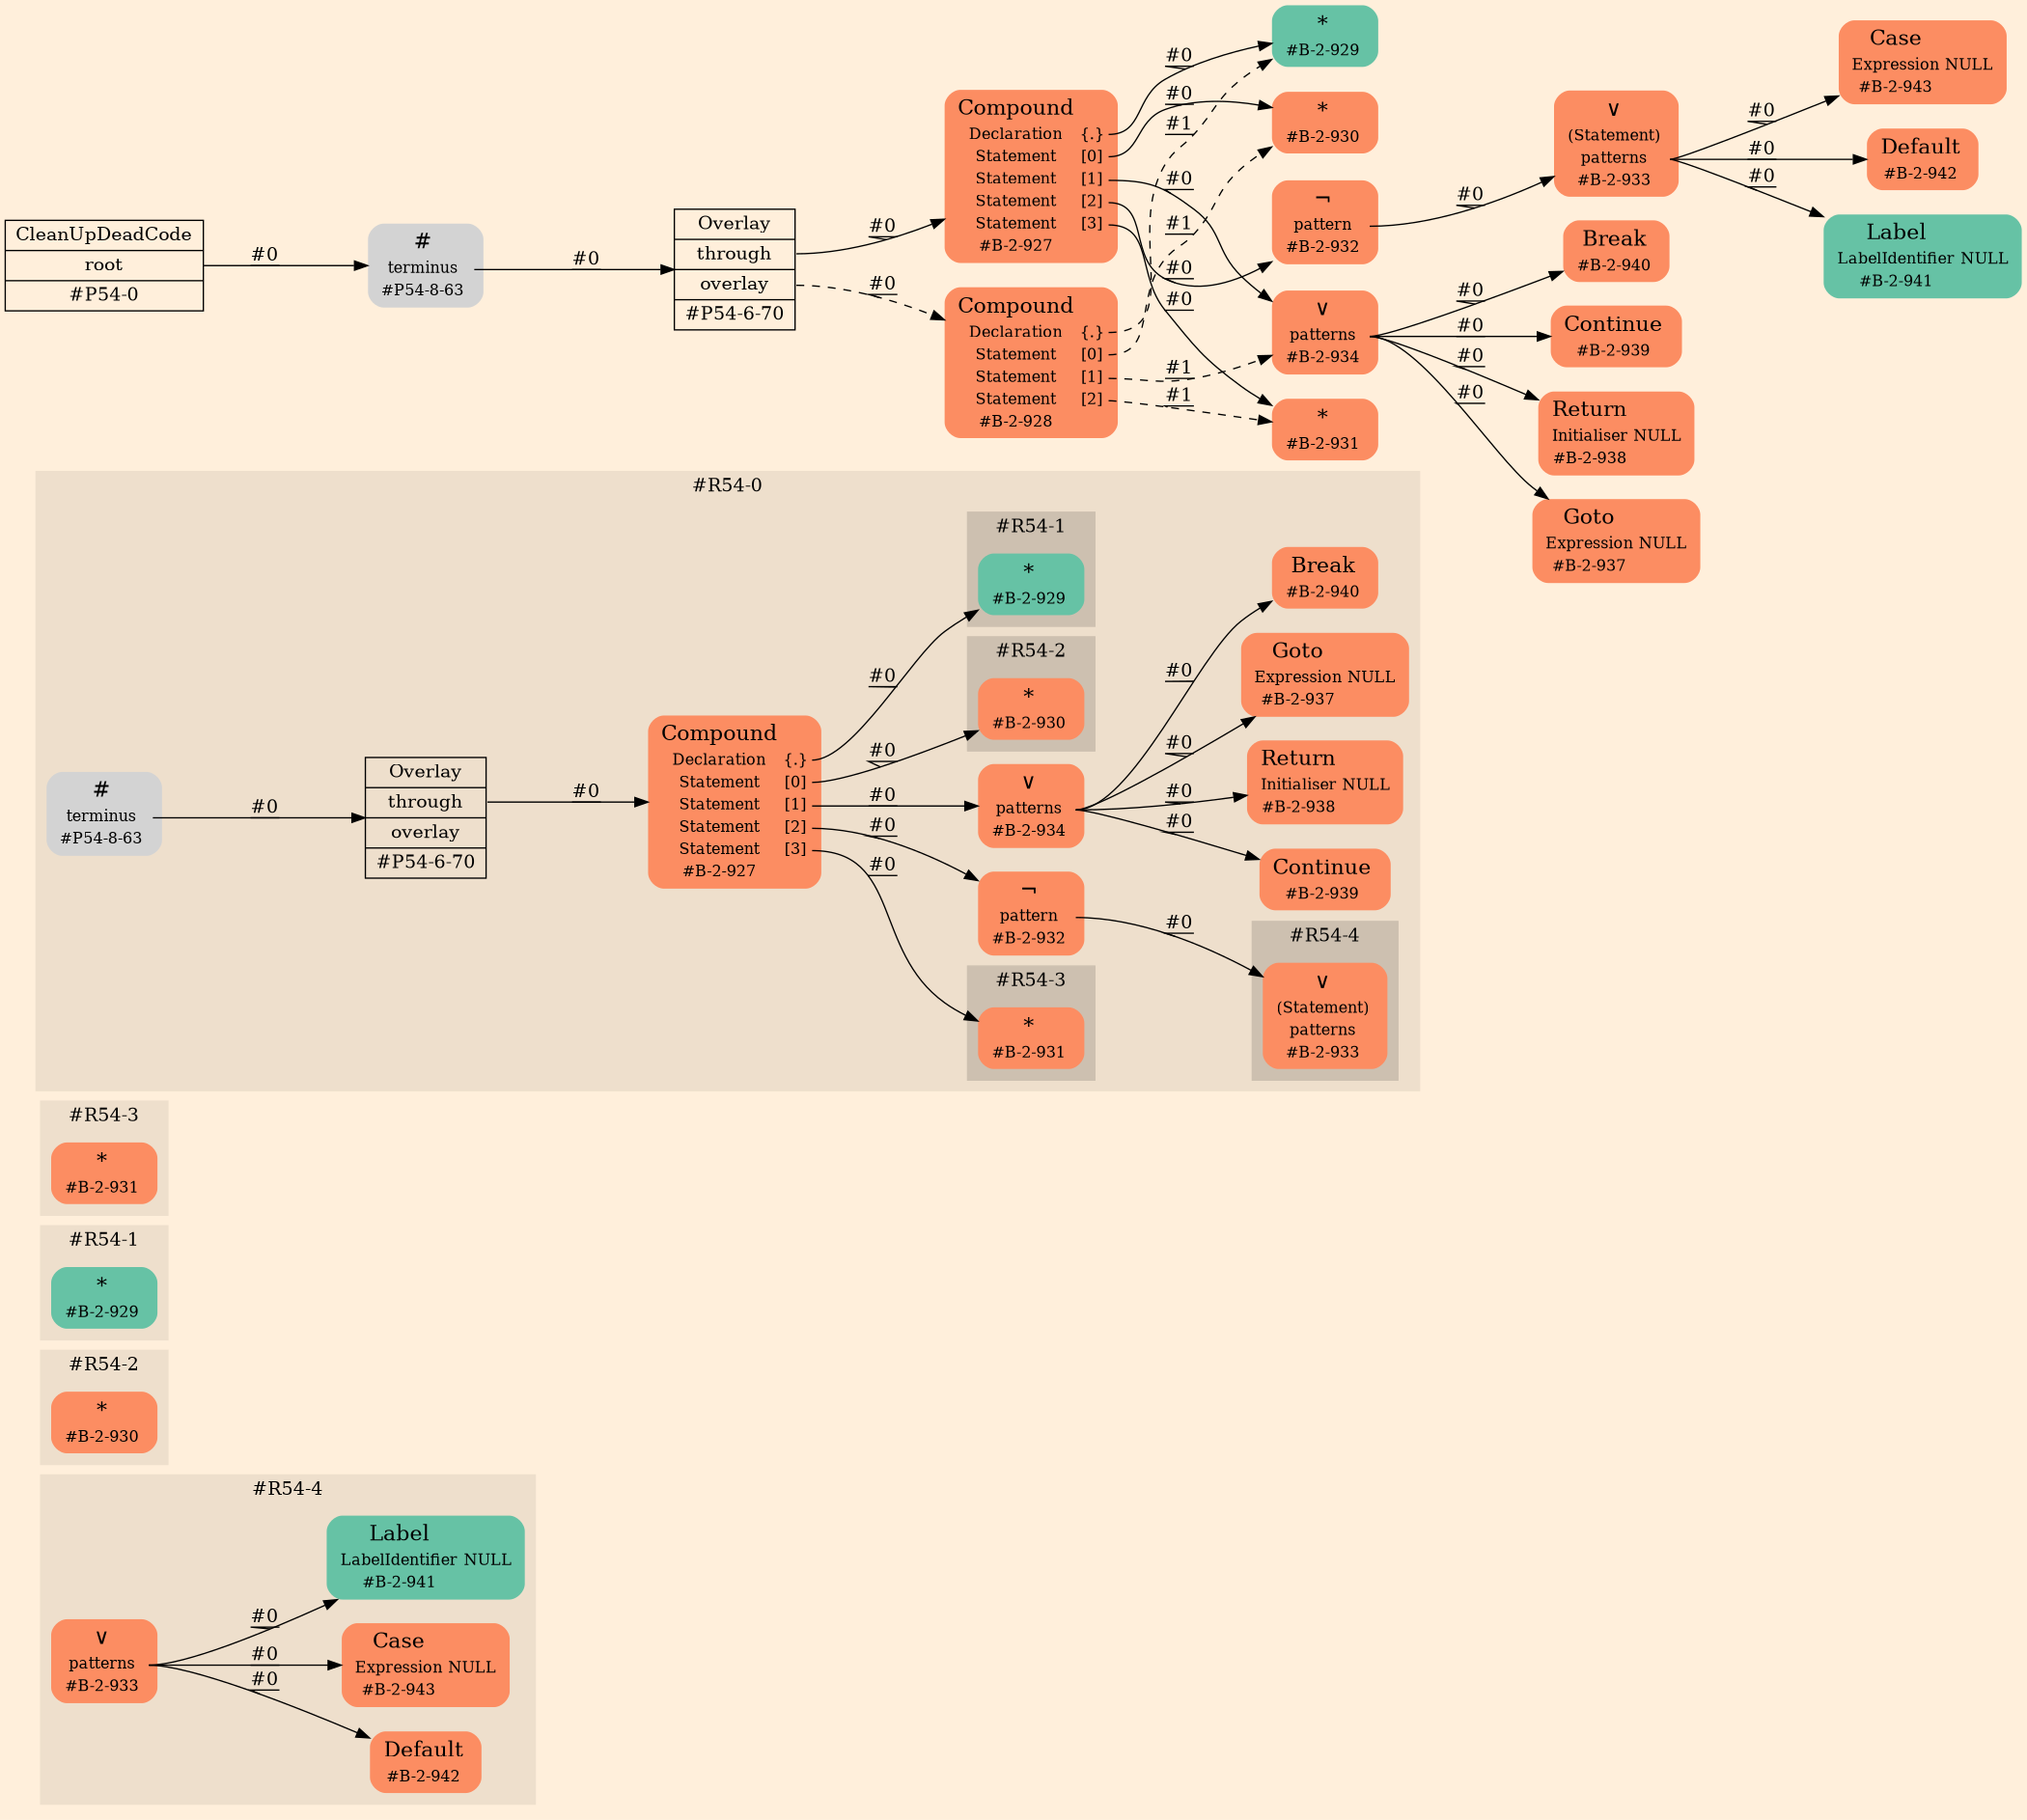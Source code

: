 digraph Inferno {
graph [
rankdir = "LR"
ranksep = 1.0
size = "14,20"
bgcolor = antiquewhite1
color = black
fontcolor = black
];
node [
];
subgraph "cluster#R54-4" {
label = "#R54-4"
style = "filled"
color = antiquewhite2
"#R54-4/#B-2-941" [
shape = "plaintext"
fillcolor = "/set28/1"
label = <<TABLE BORDER="0" CELLBORDER="0" CELLSPACING="0">
 <TR>
  <TD><FONT POINT-SIZE="16.0">Label</FONT></TD>
  <TD></TD>
 </TR>
 <TR>
  <TD>LabelIdentifier</TD>
  <TD PORT="port0">NULL</TD>
 </TR>
 <TR>
  <TD>#B-2-941</TD>
  <TD PORT="port1"></TD>
 </TR>
</TABLE>>
style = "rounded,filled"
fontsize = "12"
];
"#R54-4/#B-2-942" [
shape = "plaintext"
fillcolor = "/set28/2"
label = <<TABLE BORDER="0" CELLBORDER="0" CELLSPACING="0">
 <TR>
  <TD><FONT POINT-SIZE="16.0">Default</FONT></TD>
  <TD></TD>
 </TR>
 <TR>
  <TD>#B-2-942</TD>
  <TD PORT="port0"></TD>
 </TR>
</TABLE>>
style = "rounded,filled"
fontsize = "12"
];
"#R54-4/#B-2-933" [
shape = "plaintext"
fillcolor = "/set28/2"
label = <<TABLE BORDER="0" CELLBORDER="0" CELLSPACING="0">
 <TR>
  <TD><FONT POINT-SIZE="16.0">∨</FONT></TD>
  <TD></TD>
 </TR>
 <TR>
  <TD>patterns</TD>
  <TD PORT="port0"></TD>
 </TR>
 <TR>
  <TD>#B-2-933</TD>
  <TD PORT="port1"></TD>
 </TR>
</TABLE>>
style = "rounded,filled"
fontsize = "12"
];
"#R54-4/#B-2-943" [
shape = "plaintext"
fillcolor = "/set28/2"
label = <<TABLE BORDER="0" CELLBORDER="0" CELLSPACING="0">
 <TR>
  <TD><FONT POINT-SIZE="16.0">Case</FONT></TD>
  <TD></TD>
 </TR>
 <TR>
  <TD>Expression</TD>
  <TD PORT="port0">NULL</TD>
 </TR>
 <TR>
  <TD>#B-2-943</TD>
  <TD PORT="port1"></TD>
 </TR>
</TABLE>>
style = "rounded,filled"
fontsize = "12"
];
}
subgraph "cluster#R54-2" {
label = "#R54-2"
style = "filled"
color = antiquewhite2
"#R54-2/#B-2-930" [
shape = "plaintext"
fillcolor = "/set28/2"
label = <<TABLE BORDER="0" CELLBORDER="0" CELLSPACING="0">
 <TR>
  <TD><FONT POINT-SIZE="16.0">*</FONT></TD>
  <TD></TD>
 </TR>
 <TR>
  <TD>#B-2-930</TD>
  <TD PORT="port0"></TD>
 </TR>
</TABLE>>
style = "rounded,filled"
fontsize = "12"
];
}
subgraph "cluster#R54-1" {
label = "#R54-1"
style = "filled"
color = antiquewhite2
"#R54-1/#B-2-929" [
shape = "plaintext"
fillcolor = "/set28/1"
label = <<TABLE BORDER="0" CELLBORDER="0" CELLSPACING="0">
 <TR>
  <TD><FONT POINT-SIZE="16.0">*</FONT></TD>
  <TD></TD>
 </TR>
 <TR>
  <TD>#B-2-929</TD>
  <TD PORT="port0"></TD>
 </TR>
</TABLE>>
style = "rounded,filled"
fontsize = "12"
];
}
subgraph "cluster#R54-3" {
label = "#R54-3"
style = "filled"
color = antiquewhite2
"#R54-3/#B-2-931" [
shape = "plaintext"
fillcolor = "/set28/2"
label = <<TABLE BORDER="0" CELLBORDER="0" CELLSPACING="0">
 <TR>
  <TD><FONT POINT-SIZE="16.0">*</FONT></TD>
  <TD></TD>
 </TR>
 <TR>
  <TD>#B-2-931</TD>
  <TD PORT="port0"></TD>
 </TR>
</TABLE>>
style = "rounded,filled"
fontsize = "12"
];
}
subgraph "cluster#R54-0" {
label = "#R54-0"
style = "filled"
color = antiquewhite2
"#R54-0/#B-2-932" [
shape = "plaintext"
fillcolor = "/set28/2"
label = <<TABLE BORDER="0" CELLBORDER="0" CELLSPACING="0">
 <TR>
  <TD><FONT POINT-SIZE="16.0">¬</FONT></TD>
  <TD></TD>
 </TR>
 <TR>
  <TD>pattern</TD>
  <TD PORT="port0"></TD>
 </TR>
 <TR>
  <TD>#B-2-932</TD>
  <TD PORT="port1"></TD>
 </TR>
</TABLE>>
style = "rounded,filled"
fontsize = "12"
];
"#R54-0/#B-2-938" [
shape = "plaintext"
fillcolor = "/set28/2"
label = <<TABLE BORDER="0" CELLBORDER="0" CELLSPACING="0">
 <TR>
  <TD><FONT POINT-SIZE="16.0">Return</FONT></TD>
  <TD></TD>
 </TR>
 <TR>
  <TD>Initialiser</TD>
  <TD PORT="port0">NULL</TD>
 </TR>
 <TR>
  <TD>#B-2-938</TD>
  <TD PORT="port1"></TD>
 </TR>
</TABLE>>
style = "rounded,filled"
fontsize = "12"
];
"#R54-0/#P54-8-63" [
shape = "plaintext"
label = <<TABLE BORDER="0" CELLBORDER="0" CELLSPACING="0">
 <TR>
  <TD><FONT POINT-SIZE="16.0">#</FONT></TD>
  <TD></TD>
 </TR>
 <TR>
  <TD>terminus</TD>
  <TD PORT="port0"></TD>
 </TR>
 <TR>
  <TD>#P54-8-63</TD>
  <TD PORT="port1"></TD>
 </TR>
</TABLE>>
style = "rounded,filled"
fontsize = "12"
];
"#R54-0/#B-2-927" [
shape = "plaintext"
fillcolor = "/set28/2"
label = <<TABLE BORDER="0" CELLBORDER="0" CELLSPACING="0">
 <TR>
  <TD><FONT POINT-SIZE="16.0">Compound</FONT></TD>
  <TD></TD>
 </TR>
 <TR>
  <TD>Declaration</TD>
  <TD PORT="port0">{.}</TD>
 </TR>
 <TR>
  <TD>Statement</TD>
  <TD PORT="port1">[0]</TD>
 </TR>
 <TR>
  <TD>Statement</TD>
  <TD PORT="port2">[1]</TD>
 </TR>
 <TR>
  <TD>Statement</TD>
  <TD PORT="port3">[2]</TD>
 </TR>
 <TR>
  <TD>Statement</TD>
  <TD PORT="port4">[3]</TD>
 </TR>
 <TR>
  <TD>#B-2-927</TD>
  <TD PORT="port5"></TD>
 </TR>
</TABLE>>
style = "rounded,filled"
fontsize = "12"
];
"#R54-0/#B-2-937" [
shape = "plaintext"
fillcolor = "/set28/2"
label = <<TABLE BORDER="0" CELLBORDER="0" CELLSPACING="0">
 <TR>
  <TD><FONT POINT-SIZE="16.0">Goto</FONT></TD>
  <TD></TD>
 </TR>
 <TR>
  <TD>Expression</TD>
  <TD PORT="port0">NULL</TD>
 </TR>
 <TR>
  <TD>#B-2-937</TD>
  <TD PORT="port1"></TD>
 </TR>
</TABLE>>
style = "rounded,filled"
fontsize = "12"
];
"#R54-0/#P54-6-70" [
shape = "record"
fillcolor = antiquewhite2
label = "<fixed> Overlay | <port0> through | <port1> overlay | <port2> #P54-6-70"
style = "filled"
fontsize = "14"
color = black
fontcolor = black
];
"#R54-0/#B-2-934" [
shape = "plaintext"
fillcolor = "/set28/2"
label = <<TABLE BORDER="0" CELLBORDER="0" CELLSPACING="0">
 <TR>
  <TD><FONT POINT-SIZE="16.0">∨</FONT></TD>
  <TD></TD>
 </TR>
 <TR>
  <TD>patterns</TD>
  <TD PORT="port0"></TD>
 </TR>
 <TR>
  <TD>#B-2-934</TD>
  <TD PORT="port1"></TD>
 </TR>
</TABLE>>
style = "rounded,filled"
fontsize = "12"
];
"#R54-0/#B-2-940" [
shape = "plaintext"
fillcolor = "/set28/2"
label = <<TABLE BORDER="0" CELLBORDER="0" CELLSPACING="0">
 <TR>
  <TD><FONT POINT-SIZE="16.0">Break</FONT></TD>
  <TD></TD>
 </TR>
 <TR>
  <TD>#B-2-940</TD>
  <TD PORT="port0"></TD>
 </TR>
</TABLE>>
style = "rounded,filled"
fontsize = "12"
];
"#R54-0/#B-2-939" [
shape = "plaintext"
fillcolor = "/set28/2"
label = <<TABLE BORDER="0" CELLBORDER="0" CELLSPACING="0">
 <TR>
  <TD><FONT POINT-SIZE="16.0">Continue</FONT></TD>
  <TD></TD>
 </TR>
 <TR>
  <TD>#B-2-939</TD>
  <TD PORT="port0"></TD>
 </TR>
</TABLE>>
style = "rounded,filled"
fontsize = "12"
];
subgraph "cluster#R54-4" {
label = "#R54-4"
style = "filled"
color = antiquewhite3
"#R54-0/#B-2-933" [
shape = "plaintext"
fillcolor = "/set28/2"
label = <<TABLE BORDER="0" CELLBORDER="0" CELLSPACING="0">
 <TR>
  <TD><FONT POINT-SIZE="16.0">∨</FONT></TD>
  <TD></TD>
 </TR>
 <TR>
  <TD>(Statement)</TD>
  <TD PORT="port0"></TD>
 </TR>
 <TR>
  <TD>patterns</TD>
  <TD PORT="port1"></TD>
 </TR>
 <TR>
  <TD>#B-2-933</TD>
  <TD PORT="port2"></TD>
 </TR>
</TABLE>>
style = "rounded,filled"
fontsize = "12"
];
}
subgraph "cluster#R54-3" {
label = "#R54-3"
style = "filled"
color = antiquewhite3
"#R54-0/#B-2-931" [
shape = "plaintext"
fillcolor = "/set28/2"
label = <<TABLE BORDER="0" CELLBORDER="0" CELLSPACING="0">
 <TR>
  <TD><FONT POINT-SIZE="16.0">*</FONT></TD>
  <TD></TD>
 </TR>
 <TR>
  <TD>#B-2-931</TD>
  <TD PORT="port0"></TD>
 </TR>
</TABLE>>
style = "rounded,filled"
fontsize = "12"
];
}
subgraph "cluster#R54-1" {
label = "#R54-1"
style = "filled"
color = antiquewhite3
"#R54-0/#B-2-929" [
shape = "plaintext"
fillcolor = "/set28/1"
label = <<TABLE BORDER="0" CELLBORDER="0" CELLSPACING="0">
 <TR>
  <TD><FONT POINT-SIZE="16.0">*</FONT></TD>
  <TD></TD>
 </TR>
 <TR>
  <TD>#B-2-929</TD>
  <TD PORT="port0"></TD>
 </TR>
</TABLE>>
style = "rounded,filled"
fontsize = "12"
];
}
subgraph "cluster#R54-2" {
label = "#R54-2"
style = "filled"
color = antiquewhite3
"#R54-0/#B-2-930" [
shape = "plaintext"
fillcolor = "/set28/2"
label = <<TABLE BORDER="0" CELLBORDER="0" CELLSPACING="0">
 <TR>
  <TD><FONT POINT-SIZE="16.0">*</FONT></TD>
  <TD></TD>
 </TR>
 <TR>
  <TD>#B-2-930</TD>
  <TD PORT="port0"></TD>
 </TR>
</TABLE>>
style = "rounded,filled"
fontsize = "12"
];
}
}
"CR#P54-0" [
shape = "record"
fillcolor = antiquewhite1
label = "<fixed> CleanUpDeadCode | <port0> root | <port1> #P54-0"
style = "filled"
fontsize = "14"
color = black
fontcolor = black
];
"#P54-8-63" [
shape = "plaintext"
label = <<TABLE BORDER="0" CELLBORDER="0" CELLSPACING="0">
 <TR>
  <TD><FONT POINT-SIZE="16.0">#</FONT></TD>
  <TD></TD>
 </TR>
 <TR>
  <TD>terminus</TD>
  <TD PORT="port0"></TD>
 </TR>
 <TR>
  <TD>#P54-8-63</TD>
  <TD PORT="port1"></TD>
 </TR>
</TABLE>>
style = "rounded,filled"
fontsize = "12"
];
"#P54-6-70" [
shape = "record"
fillcolor = antiquewhite1
label = "<fixed> Overlay | <port0> through | <port1> overlay | <port2> #P54-6-70"
style = "filled"
fontsize = "14"
color = black
fontcolor = black
];
"#B-2-927" [
shape = "plaintext"
fillcolor = "/set28/2"
label = <<TABLE BORDER="0" CELLBORDER="0" CELLSPACING="0">
 <TR>
  <TD><FONT POINT-SIZE="16.0">Compound</FONT></TD>
  <TD></TD>
 </TR>
 <TR>
  <TD>Declaration</TD>
  <TD PORT="port0">{.}</TD>
 </TR>
 <TR>
  <TD>Statement</TD>
  <TD PORT="port1">[0]</TD>
 </TR>
 <TR>
  <TD>Statement</TD>
  <TD PORT="port2">[1]</TD>
 </TR>
 <TR>
  <TD>Statement</TD>
  <TD PORT="port3">[2]</TD>
 </TR>
 <TR>
  <TD>Statement</TD>
  <TD PORT="port4">[3]</TD>
 </TR>
 <TR>
  <TD>#B-2-927</TD>
  <TD PORT="port5"></TD>
 </TR>
</TABLE>>
style = "rounded,filled"
fontsize = "12"
];
"#B-2-929" [
shape = "plaintext"
fillcolor = "/set28/1"
label = <<TABLE BORDER="0" CELLBORDER="0" CELLSPACING="0">
 <TR>
  <TD><FONT POINT-SIZE="16.0">*</FONT></TD>
  <TD></TD>
 </TR>
 <TR>
  <TD>#B-2-929</TD>
  <TD PORT="port0"></TD>
 </TR>
</TABLE>>
style = "rounded,filled"
fontsize = "12"
];
"#B-2-930" [
shape = "plaintext"
fillcolor = "/set28/2"
label = <<TABLE BORDER="0" CELLBORDER="0" CELLSPACING="0">
 <TR>
  <TD><FONT POINT-SIZE="16.0">*</FONT></TD>
  <TD></TD>
 </TR>
 <TR>
  <TD>#B-2-930</TD>
  <TD PORT="port0"></TD>
 </TR>
</TABLE>>
style = "rounded,filled"
fontsize = "12"
];
"#B-2-934" [
shape = "plaintext"
fillcolor = "/set28/2"
label = <<TABLE BORDER="0" CELLBORDER="0" CELLSPACING="0">
 <TR>
  <TD><FONT POINT-SIZE="16.0">∨</FONT></TD>
  <TD></TD>
 </TR>
 <TR>
  <TD>patterns</TD>
  <TD PORT="port0"></TD>
 </TR>
 <TR>
  <TD>#B-2-934</TD>
  <TD PORT="port1"></TD>
 </TR>
</TABLE>>
style = "rounded,filled"
fontsize = "12"
];
"#B-2-940" [
shape = "plaintext"
fillcolor = "/set28/2"
label = <<TABLE BORDER="0" CELLBORDER="0" CELLSPACING="0">
 <TR>
  <TD><FONT POINT-SIZE="16.0">Break</FONT></TD>
  <TD></TD>
 </TR>
 <TR>
  <TD>#B-2-940</TD>
  <TD PORT="port0"></TD>
 </TR>
</TABLE>>
style = "rounded,filled"
fontsize = "12"
];
"#B-2-939" [
shape = "plaintext"
fillcolor = "/set28/2"
label = <<TABLE BORDER="0" CELLBORDER="0" CELLSPACING="0">
 <TR>
  <TD><FONT POINT-SIZE="16.0">Continue</FONT></TD>
  <TD></TD>
 </TR>
 <TR>
  <TD>#B-2-939</TD>
  <TD PORT="port0"></TD>
 </TR>
</TABLE>>
style = "rounded,filled"
fontsize = "12"
];
"#B-2-938" [
shape = "plaintext"
fillcolor = "/set28/2"
label = <<TABLE BORDER="0" CELLBORDER="0" CELLSPACING="0">
 <TR>
  <TD><FONT POINT-SIZE="16.0">Return</FONT></TD>
  <TD></TD>
 </TR>
 <TR>
  <TD>Initialiser</TD>
  <TD PORT="port0">NULL</TD>
 </TR>
 <TR>
  <TD>#B-2-938</TD>
  <TD PORT="port1"></TD>
 </TR>
</TABLE>>
style = "rounded,filled"
fontsize = "12"
];
"#B-2-937" [
shape = "plaintext"
fillcolor = "/set28/2"
label = <<TABLE BORDER="0" CELLBORDER="0" CELLSPACING="0">
 <TR>
  <TD><FONT POINT-SIZE="16.0">Goto</FONT></TD>
  <TD></TD>
 </TR>
 <TR>
  <TD>Expression</TD>
  <TD PORT="port0">NULL</TD>
 </TR>
 <TR>
  <TD>#B-2-937</TD>
  <TD PORT="port1"></TD>
 </TR>
</TABLE>>
style = "rounded,filled"
fontsize = "12"
];
"#B-2-932" [
shape = "plaintext"
fillcolor = "/set28/2"
label = <<TABLE BORDER="0" CELLBORDER="0" CELLSPACING="0">
 <TR>
  <TD><FONT POINT-SIZE="16.0">¬</FONT></TD>
  <TD></TD>
 </TR>
 <TR>
  <TD>pattern</TD>
  <TD PORT="port0"></TD>
 </TR>
 <TR>
  <TD>#B-2-932</TD>
  <TD PORT="port1"></TD>
 </TR>
</TABLE>>
style = "rounded,filled"
fontsize = "12"
];
"#B-2-933" [
shape = "plaintext"
fillcolor = "/set28/2"
label = <<TABLE BORDER="0" CELLBORDER="0" CELLSPACING="0">
 <TR>
  <TD><FONT POINT-SIZE="16.0">∨</FONT></TD>
  <TD></TD>
 </TR>
 <TR>
  <TD>(Statement)</TD>
  <TD PORT="port0"></TD>
 </TR>
 <TR>
  <TD>patterns</TD>
  <TD PORT="port1"></TD>
 </TR>
 <TR>
  <TD>#B-2-933</TD>
  <TD PORT="port2"></TD>
 </TR>
</TABLE>>
style = "rounded,filled"
fontsize = "12"
];
"#B-2-943" [
shape = "plaintext"
fillcolor = "/set28/2"
label = <<TABLE BORDER="0" CELLBORDER="0" CELLSPACING="0">
 <TR>
  <TD><FONT POINT-SIZE="16.0">Case</FONT></TD>
  <TD></TD>
 </TR>
 <TR>
  <TD>Expression</TD>
  <TD PORT="port0">NULL</TD>
 </TR>
 <TR>
  <TD>#B-2-943</TD>
  <TD PORT="port1"></TD>
 </TR>
</TABLE>>
style = "rounded,filled"
fontsize = "12"
];
"#B-2-942" [
shape = "plaintext"
fillcolor = "/set28/2"
label = <<TABLE BORDER="0" CELLBORDER="0" CELLSPACING="0">
 <TR>
  <TD><FONT POINT-SIZE="16.0">Default</FONT></TD>
  <TD></TD>
 </TR>
 <TR>
  <TD>#B-2-942</TD>
  <TD PORT="port0"></TD>
 </TR>
</TABLE>>
style = "rounded,filled"
fontsize = "12"
];
"#B-2-941" [
shape = "plaintext"
fillcolor = "/set28/1"
label = <<TABLE BORDER="0" CELLBORDER="0" CELLSPACING="0">
 <TR>
  <TD><FONT POINT-SIZE="16.0">Label</FONT></TD>
  <TD></TD>
 </TR>
 <TR>
  <TD>LabelIdentifier</TD>
  <TD PORT="port0">NULL</TD>
 </TR>
 <TR>
  <TD>#B-2-941</TD>
  <TD PORT="port1"></TD>
 </TR>
</TABLE>>
style = "rounded,filled"
fontsize = "12"
];
"#B-2-931" [
shape = "plaintext"
fillcolor = "/set28/2"
label = <<TABLE BORDER="0" CELLBORDER="0" CELLSPACING="0">
 <TR>
  <TD><FONT POINT-SIZE="16.0">*</FONT></TD>
  <TD></TD>
 </TR>
 <TR>
  <TD>#B-2-931</TD>
  <TD PORT="port0"></TD>
 </TR>
</TABLE>>
style = "rounded,filled"
fontsize = "12"
];
"#B-2-928" [
shape = "plaintext"
fillcolor = "/set28/2"
label = <<TABLE BORDER="0" CELLBORDER="0" CELLSPACING="0">
 <TR>
  <TD><FONT POINT-SIZE="16.0">Compound</FONT></TD>
  <TD></TD>
 </TR>
 <TR>
  <TD>Declaration</TD>
  <TD PORT="port0">{.}</TD>
 </TR>
 <TR>
  <TD>Statement</TD>
  <TD PORT="port1">[0]</TD>
 </TR>
 <TR>
  <TD>Statement</TD>
  <TD PORT="port2">[1]</TD>
 </TR>
 <TR>
  <TD>Statement</TD>
  <TD PORT="port3">[2]</TD>
 </TR>
 <TR>
  <TD>#B-2-928</TD>
  <TD PORT="port4"></TD>
 </TR>
</TABLE>>
style = "rounded,filled"
fontsize = "12"
];
"CR#P54-0":port0 -> "#P54-8-63" [style="solid"
label = "#0"
decorate = true
color = black
fontcolor = black
];
"#P54-8-63":port0 -> "#P54-6-70" [style="solid"
label = "#0"
decorate = true
color = black
fontcolor = black
];
"#P54-6-70":port0 -> "#B-2-927" [style="solid"
label = "#0"
decorate = true
color = black
fontcolor = black
];
"#P54-6-70":port1 -> "#B-2-928" [style="dashed"
label = "#0"
decorate = true
color = black
fontcolor = black
];
"#B-2-927":port0 -> "#B-2-929" [style="solid"
label = "#0"
decorate = true
color = black
fontcolor = black
];
"#B-2-927":port1 -> "#B-2-930" [style="solid"
label = "#0"
decorate = true
color = black
fontcolor = black
];
"#B-2-927":port2 -> "#B-2-934" [style="solid"
label = "#0"
decorate = true
color = black
fontcolor = black
];
"#B-2-927":port3 -> "#B-2-932" [style="solid"
label = "#0"
decorate = true
color = black
fontcolor = black
];
"#B-2-927":port4 -> "#B-2-931" [style="solid"
label = "#0"
decorate = true
color = black
fontcolor = black
];
"#B-2-934":port0 -> "#B-2-940" [style="solid"
label = "#0"
decorate = true
color = black
fontcolor = black
];
"#B-2-934":port0 -> "#B-2-939" [style="solid"
label = "#0"
decorate = true
color = black
fontcolor = black
];
"#B-2-934":port0 -> "#B-2-938" [style="solid"
label = "#0"
decorate = true
color = black
fontcolor = black
];
"#B-2-934":port0 -> "#B-2-937" [style="solid"
label = "#0"
decorate = true
color = black
fontcolor = black
];
"#B-2-932":port0 -> "#B-2-933" [style="solid"
label = "#0"
decorate = true
color = black
fontcolor = black
];
"#B-2-933":port1 -> "#B-2-943" [style="solid"
label = "#0"
decorate = true
color = black
fontcolor = black
];
"#B-2-933":port1 -> "#B-2-942" [style="solid"
label = "#0"
decorate = true
color = black
fontcolor = black
];
"#B-2-933":port1 -> "#B-2-941" [style="solid"
label = "#0"
decorate = true
color = black
fontcolor = black
];
"#B-2-928":port0 -> "#B-2-929" [style="dashed"
label = "#1"
decorate = true
color = black
fontcolor = black
];
"#B-2-928":port1 -> "#B-2-930" [style="dashed"
label = "#1"
decorate = true
color = black
fontcolor = black
];
"#B-2-928":port2 -> "#B-2-934" [style="dashed"
label = "#1"
decorate = true
color = black
fontcolor = black
];
"#B-2-928":port3 -> "#B-2-931" [style="dashed"
label = "#1"
decorate = true
color = black
fontcolor = black
];
"#R54-0/#B-2-932":port0 -> "#R54-0/#B-2-933" [style="solid"
label = "#0"
decorate = true
color = black
fontcolor = black
];
"#R54-0/#P54-8-63":port0 -> "#R54-0/#P54-6-70" [style="solid"
label = "#0"
decorate = true
color = black
fontcolor = black
];
"#R54-0/#B-2-927":port0 -> "#R54-0/#B-2-929" [style="solid"
label = "#0"
decorate = true
color = black
fontcolor = black
];
"#R54-0/#B-2-927":port1 -> "#R54-0/#B-2-930" [style="solid"
label = "#0"
decorate = true
color = black
fontcolor = black
];
"#R54-0/#B-2-927":port2 -> "#R54-0/#B-2-934" [style="solid"
label = "#0"
decorate = true
color = black
fontcolor = black
];
"#R54-0/#B-2-927":port3 -> "#R54-0/#B-2-932" [style="solid"
label = "#0"
decorate = true
color = black
fontcolor = black
];
"#R54-0/#B-2-927":port4 -> "#R54-0/#B-2-931" [style="solid"
label = "#0"
decorate = true
color = black
fontcolor = black
];
"#R54-0/#P54-6-70":port0 -> "#R54-0/#B-2-927" [style="solid"
label = "#0"
decorate = true
color = black
fontcolor = black
];
"#R54-0/#B-2-934":port0 -> "#R54-0/#B-2-940" [style="solid"
label = "#0"
decorate = true
color = black
fontcolor = black
];
"#R54-0/#B-2-934":port0 -> "#R54-0/#B-2-939" [style="solid"
label = "#0"
decorate = true
color = black
fontcolor = black
];
"#R54-0/#B-2-934":port0 -> "#R54-0/#B-2-938" [style="solid"
label = "#0"
decorate = true
color = black
fontcolor = black
];
"#R54-0/#B-2-934":port0 -> "#R54-0/#B-2-937" [style="solid"
label = "#0"
decorate = true
color = black
fontcolor = black
];
"#R54-4/#B-2-933":port0 -> "#R54-4/#B-2-943" [style="solid"
label = "#0"
decorate = true
color = black
fontcolor = black
];
"#R54-4/#B-2-933":port0 -> "#R54-4/#B-2-942" [style="solid"
label = "#0"
decorate = true
color = black
fontcolor = black
];
"#R54-4/#B-2-933":port0 -> "#R54-4/#B-2-941" [style="solid"
label = "#0"
decorate = true
color = black
fontcolor = black
];
}

